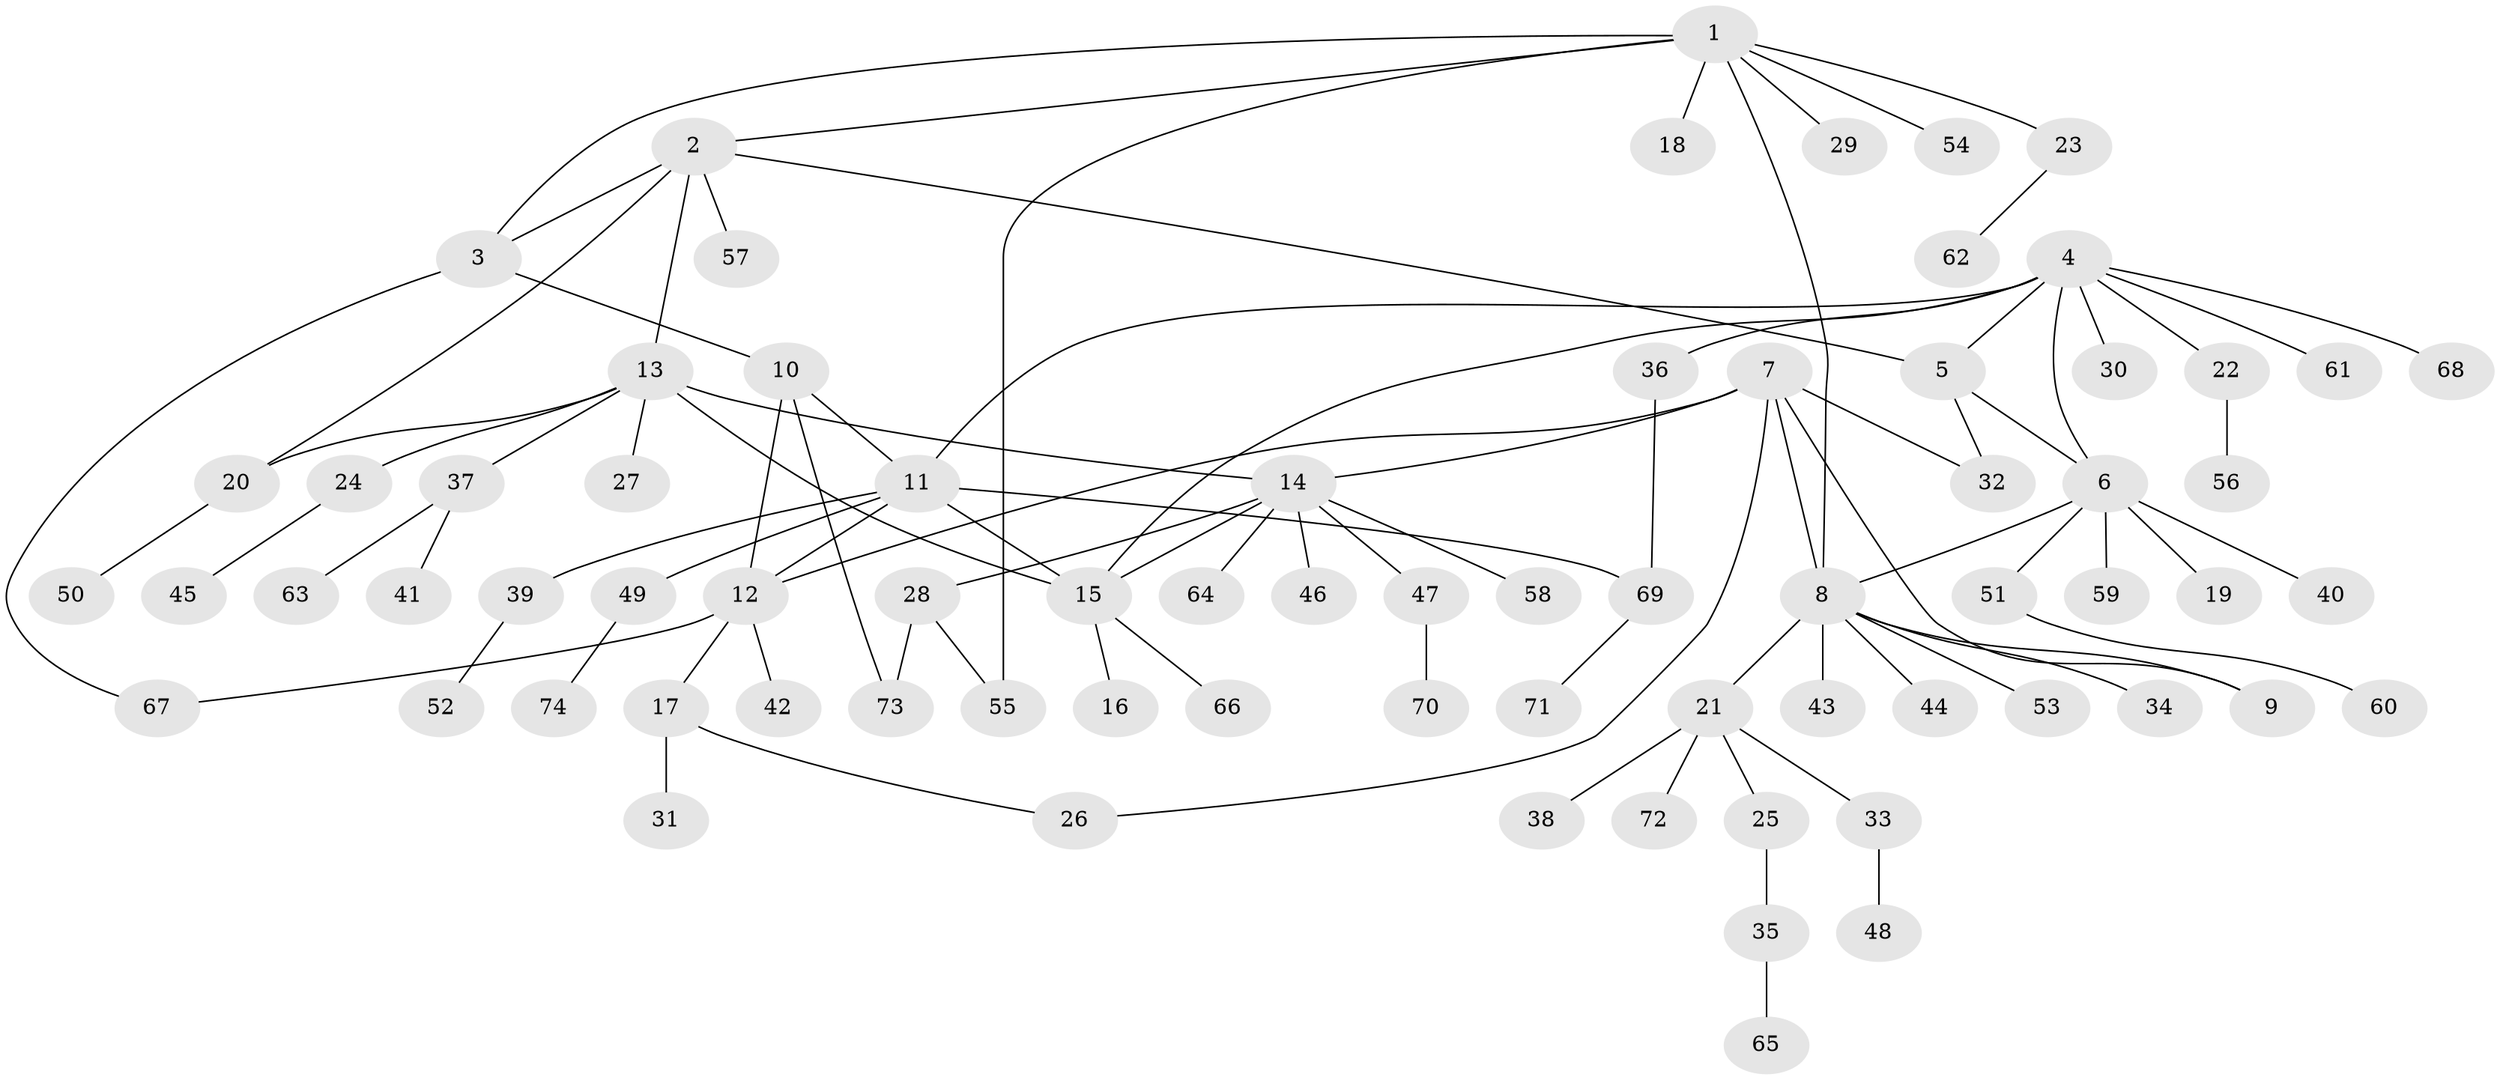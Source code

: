 // Generated by graph-tools (version 1.1) at 2025/50/03/09/25 03:50:41]
// undirected, 74 vertices, 91 edges
graph export_dot {
graph [start="1"]
  node [color=gray90,style=filled];
  1;
  2;
  3;
  4;
  5;
  6;
  7;
  8;
  9;
  10;
  11;
  12;
  13;
  14;
  15;
  16;
  17;
  18;
  19;
  20;
  21;
  22;
  23;
  24;
  25;
  26;
  27;
  28;
  29;
  30;
  31;
  32;
  33;
  34;
  35;
  36;
  37;
  38;
  39;
  40;
  41;
  42;
  43;
  44;
  45;
  46;
  47;
  48;
  49;
  50;
  51;
  52;
  53;
  54;
  55;
  56;
  57;
  58;
  59;
  60;
  61;
  62;
  63;
  64;
  65;
  66;
  67;
  68;
  69;
  70;
  71;
  72;
  73;
  74;
  1 -- 2;
  1 -- 3;
  1 -- 8;
  1 -- 18;
  1 -- 23;
  1 -- 29;
  1 -- 54;
  1 -- 55;
  2 -- 3;
  2 -- 5;
  2 -- 13;
  2 -- 20;
  2 -- 57;
  3 -- 10;
  3 -- 67;
  4 -- 5;
  4 -- 6;
  4 -- 11;
  4 -- 15;
  4 -- 22;
  4 -- 30;
  4 -- 36;
  4 -- 61;
  4 -- 68;
  5 -- 6;
  5 -- 32;
  6 -- 8;
  6 -- 19;
  6 -- 40;
  6 -- 51;
  6 -- 59;
  7 -- 8;
  7 -- 9;
  7 -- 12;
  7 -- 14;
  7 -- 26;
  7 -- 32;
  8 -- 9;
  8 -- 21;
  8 -- 34;
  8 -- 43;
  8 -- 44;
  8 -- 53;
  10 -- 11;
  10 -- 12;
  10 -- 73;
  11 -- 12;
  11 -- 15;
  11 -- 39;
  11 -- 49;
  11 -- 69;
  12 -- 17;
  12 -- 42;
  12 -- 67;
  13 -- 14;
  13 -- 15;
  13 -- 20;
  13 -- 24;
  13 -- 27;
  13 -- 37;
  14 -- 15;
  14 -- 28;
  14 -- 46;
  14 -- 47;
  14 -- 58;
  14 -- 64;
  15 -- 16;
  15 -- 66;
  17 -- 26;
  17 -- 31;
  20 -- 50;
  21 -- 25;
  21 -- 33;
  21 -- 38;
  21 -- 72;
  22 -- 56;
  23 -- 62;
  24 -- 45;
  25 -- 35;
  28 -- 55;
  28 -- 73;
  33 -- 48;
  35 -- 65;
  36 -- 69;
  37 -- 41;
  37 -- 63;
  39 -- 52;
  47 -- 70;
  49 -- 74;
  51 -- 60;
  69 -- 71;
}
